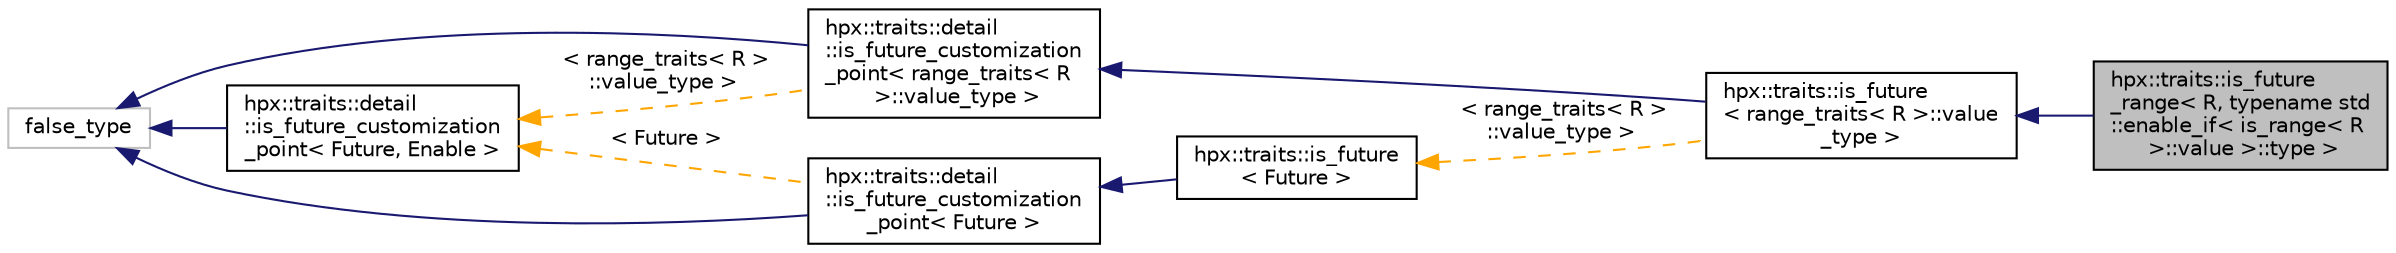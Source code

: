 digraph "hpx::traits::is_future_range&lt; R, typename std::enable_if&lt; is_range&lt; R &gt;::value &gt;::type &gt;"
{
  edge [fontname="Helvetica",fontsize="10",labelfontname="Helvetica",labelfontsize="10"];
  node [fontname="Helvetica",fontsize="10",shape=record];
  rankdir="LR";
  Node7 [label="hpx::traits::is_future\l_range\< R, typename std\l::enable_if\< is_range\< R\l \>::value \>::type \>",height=0.2,width=0.4,color="black", fillcolor="grey75", style="filled", fontcolor="black"];
  Node8 -> Node7 [dir="back",color="midnightblue",fontsize="10",style="solid",fontname="Helvetica"];
  Node8 [label="hpx::traits::is_future\l\< range_traits\< R \>::value\l_type \>",height=0.2,width=0.4,color="black", fillcolor="white", style="filled",URL="$d0/dab/structhpx_1_1traits_1_1is__future.html"];
  Node9 -> Node8 [dir="back",color="midnightblue",fontsize="10",style="solid",fontname="Helvetica"];
  Node9 [label="hpx::traits::detail\l::is_future_customization\l_point\< range_traits\< R\l \>::value_type \>",height=0.2,width=0.4,color="black", fillcolor="white", style="filled",URL="$d9/d0b/structhpx_1_1traits_1_1detail_1_1is__future__customization__point.html"];
  Node10 -> Node9 [dir="back",color="midnightblue",fontsize="10",style="solid",fontname="Helvetica"];
  Node10 [label="false_type",height=0.2,width=0.4,color="grey75", fillcolor="white", style="filled"];
  Node11 -> Node9 [dir="back",color="orange",fontsize="10",style="dashed",label=" \< range_traits\< R \>\l::value_type \>" ,fontname="Helvetica"];
  Node11 [label="hpx::traits::detail\l::is_future_customization\l_point\< Future, Enable \>",height=0.2,width=0.4,color="black", fillcolor="white", style="filled",URL="$d9/d0b/structhpx_1_1traits_1_1detail_1_1is__future__customization__point.html"];
  Node10 -> Node11 [dir="back",color="midnightblue",fontsize="10",style="solid",fontname="Helvetica"];
  Node12 -> Node8 [dir="back",color="orange",fontsize="10",style="dashed",label=" \< range_traits\< R \>\l::value_type \>" ,fontname="Helvetica"];
  Node12 [label="hpx::traits::is_future\l\< Future \>",height=0.2,width=0.4,color="black", fillcolor="white", style="filled",URL="$d0/dab/structhpx_1_1traits_1_1is__future.html"];
  Node13 -> Node12 [dir="back",color="midnightblue",fontsize="10",style="solid",fontname="Helvetica"];
  Node13 [label="hpx::traits::detail\l::is_future_customization\l_point\< Future \>",height=0.2,width=0.4,color="black", fillcolor="white", style="filled",URL="$d9/d0b/structhpx_1_1traits_1_1detail_1_1is__future__customization__point.html"];
  Node10 -> Node13 [dir="back",color="midnightblue",fontsize="10",style="solid",fontname="Helvetica"];
  Node11 -> Node13 [dir="back",color="orange",fontsize="10",style="dashed",label=" \< Future \>" ,fontname="Helvetica"];
}
